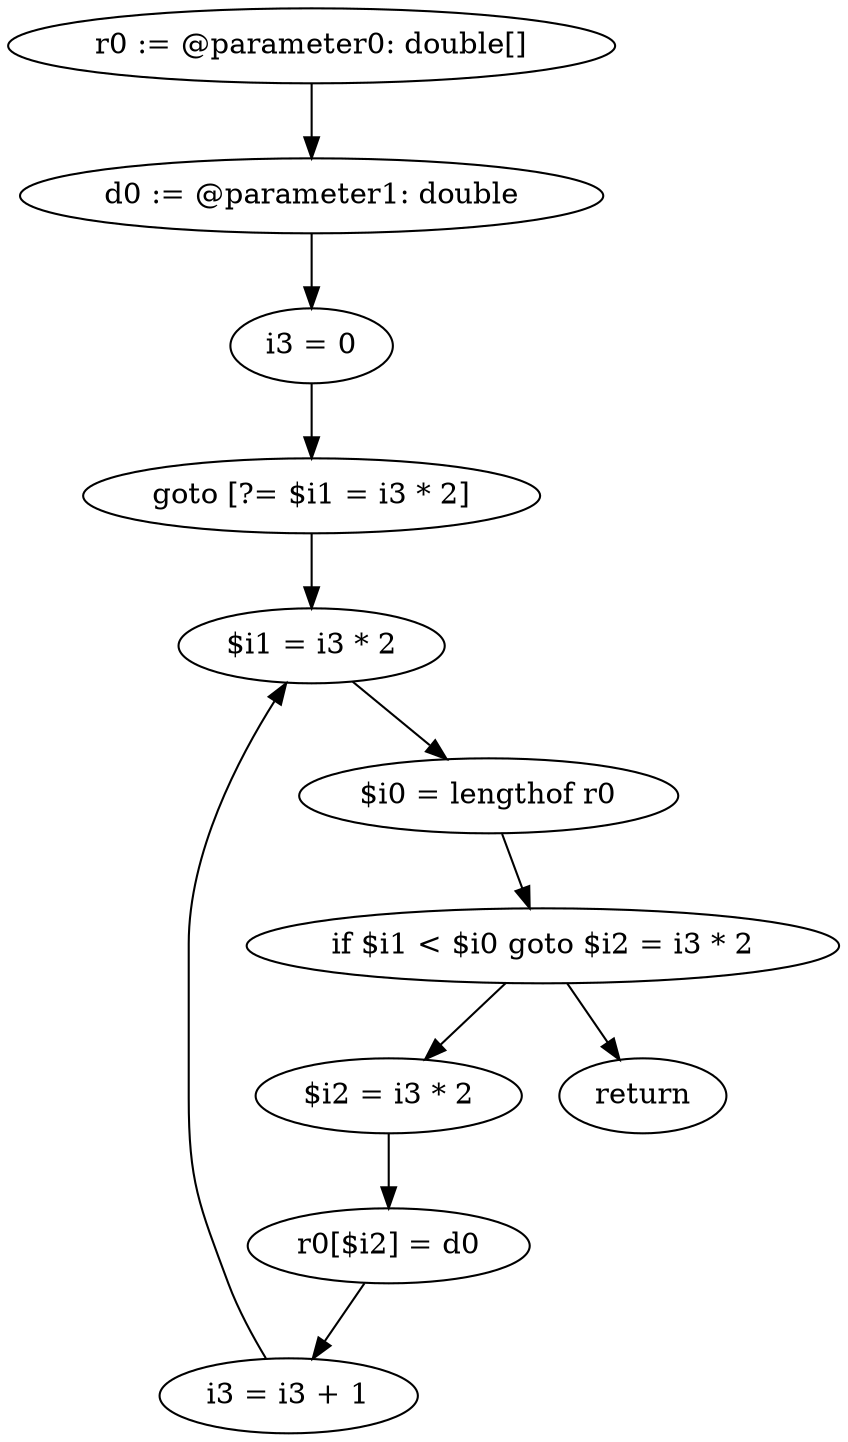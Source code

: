 digraph "unitGraph" {
    "r0 := @parameter0: double[]"
    "d0 := @parameter1: double"
    "i3 = 0"
    "goto [?= $i1 = i3 * 2]"
    "$i2 = i3 * 2"
    "r0[$i2] = d0"
    "i3 = i3 + 1"
    "$i1 = i3 * 2"
    "$i0 = lengthof r0"
    "if $i1 < $i0 goto $i2 = i3 * 2"
    "return"
    "r0 := @parameter0: double[]"->"d0 := @parameter1: double";
    "d0 := @parameter1: double"->"i3 = 0";
    "i3 = 0"->"goto [?= $i1 = i3 * 2]";
    "goto [?= $i1 = i3 * 2]"->"$i1 = i3 * 2";
    "$i2 = i3 * 2"->"r0[$i2] = d0";
    "r0[$i2] = d0"->"i3 = i3 + 1";
    "i3 = i3 + 1"->"$i1 = i3 * 2";
    "$i1 = i3 * 2"->"$i0 = lengthof r0";
    "$i0 = lengthof r0"->"if $i1 < $i0 goto $i2 = i3 * 2";
    "if $i1 < $i0 goto $i2 = i3 * 2"->"return";
    "if $i1 < $i0 goto $i2 = i3 * 2"->"$i2 = i3 * 2";
}
